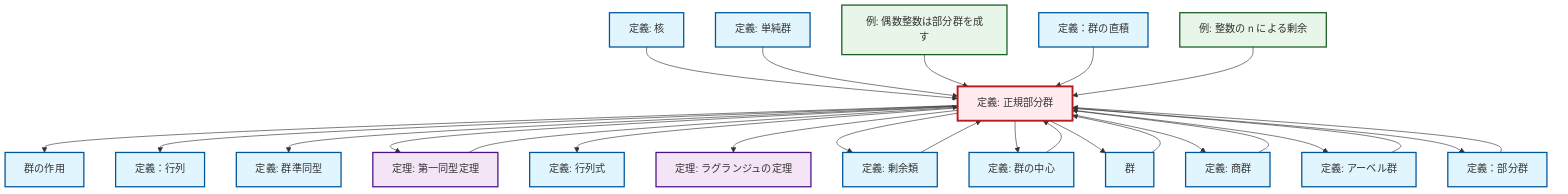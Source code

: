 graph TD
    classDef definition fill:#e1f5fe,stroke:#01579b,stroke-width:2px
    classDef theorem fill:#f3e5f5,stroke:#4a148c,stroke-width:2px
    classDef axiom fill:#fff3e0,stroke:#e65100,stroke-width:2px
    classDef example fill:#e8f5e9,stroke:#1b5e20,stroke-width:2px
    classDef current fill:#ffebee,stroke:#b71c1c,stroke-width:3px
    def-normal-subgroup["定義: 正規部分群"]:::definition
    thm-first-isomorphism["定理: 第一同型定理"]:::theorem
    def-homomorphism["定義: 群準同型"]:::definition
    def-subgroup["定義：部分群"]:::definition
    def-determinant["定義: 行列式"]:::definition
    def-coset["定義: 剰余類"]:::definition
    def-center-of-group["定義: 群の中心"]:::definition
    ex-quotient-integers-mod-n["例: 整数の n による剰余"]:::example
    def-kernel["定義: 核"]:::definition
    def-simple-group["定義: 単純群"]:::definition
    def-group-action["群の作用"]:::definition
    ex-even-integers-subgroup["例: 偶数整数は部分群を成す"]:::example
    def-abelian-group["定義: アーベル群"]:::definition
    def-group["群"]:::definition
    def-matrix["定義：行列"]:::definition
    def-quotient-group["定義: 商群"]:::definition
    thm-lagrange["定理: ラグランジュの定理"]:::theorem
    def-direct-product["定義：群の直積"]:::definition
    def-normal-subgroup --> def-group-action
    def-normal-subgroup --> def-matrix
    def-normal-subgroup --> def-homomorphism
    def-normal-subgroup --> thm-first-isomorphism
    def-normal-subgroup --> def-determinant
    def-quotient-group --> def-normal-subgroup
    def-normal-subgroup --> thm-lagrange
    def-kernel --> def-normal-subgroup
    def-center-of-group --> def-normal-subgroup
    def-normal-subgroup --> def-coset
    def-simple-group --> def-normal-subgroup
    def-normal-subgroup --> def-center-of-group
    ex-even-integers-subgroup --> def-normal-subgroup
    def-subgroup --> def-normal-subgroup
    def-normal-subgroup --> def-group
    def-normal-subgroup --> def-quotient-group
    thm-first-isomorphism --> def-normal-subgroup
    def-abelian-group --> def-normal-subgroup
    def-group --> def-normal-subgroup
    def-normal-subgroup --> def-abelian-group
    def-normal-subgroup --> def-subgroup
    def-direct-product --> def-normal-subgroup
    ex-quotient-integers-mod-n --> def-normal-subgroup
    def-coset --> def-normal-subgroup
    class def-normal-subgroup current